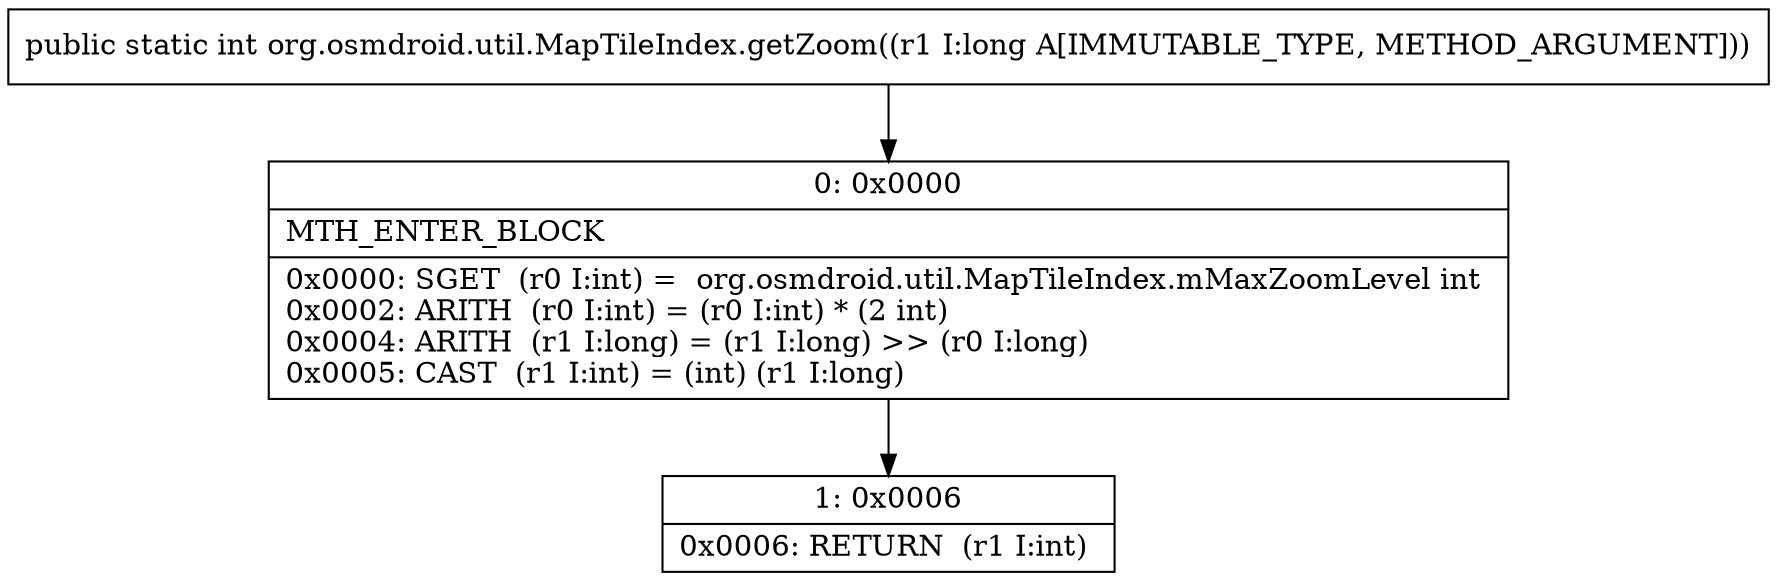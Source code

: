 digraph "CFG fororg.osmdroid.util.MapTileIndex.getZoom(J)I" {
Node_0 [shape=record,label="{0\:\ 0x0000|MTH_ENTER_BLOCK\l|0x0000: SGET  (r0 I:int) =  org.osmdroid.util.MapTileIndex.mMaxZoomLevel int \l0x0002: ARITH  (r0 I:int) = (r0 I:int) * (2 int) \l0x0004: ARITH  (r1 I:long) = (r1 I:long) \>\> (r0 I:long) \l0x0005: CAST  (r1 I:int) = (int) (r1 I:long) \l}"];
Node_1 [shape=record,label="{1\:\ 0x0006|0x0006: RETURN  (r1 I:int) \l}"];
MethodNode[shape=record,label="{public static int org.osmdroid.util.MapTileIndex.getZoom((r1 I:long A[IMMUTABLE_TYPE, METHOD_ARGUMENT])) }"];
MethodNode -> Node_0;
Node_0 -> Node_1;
}

